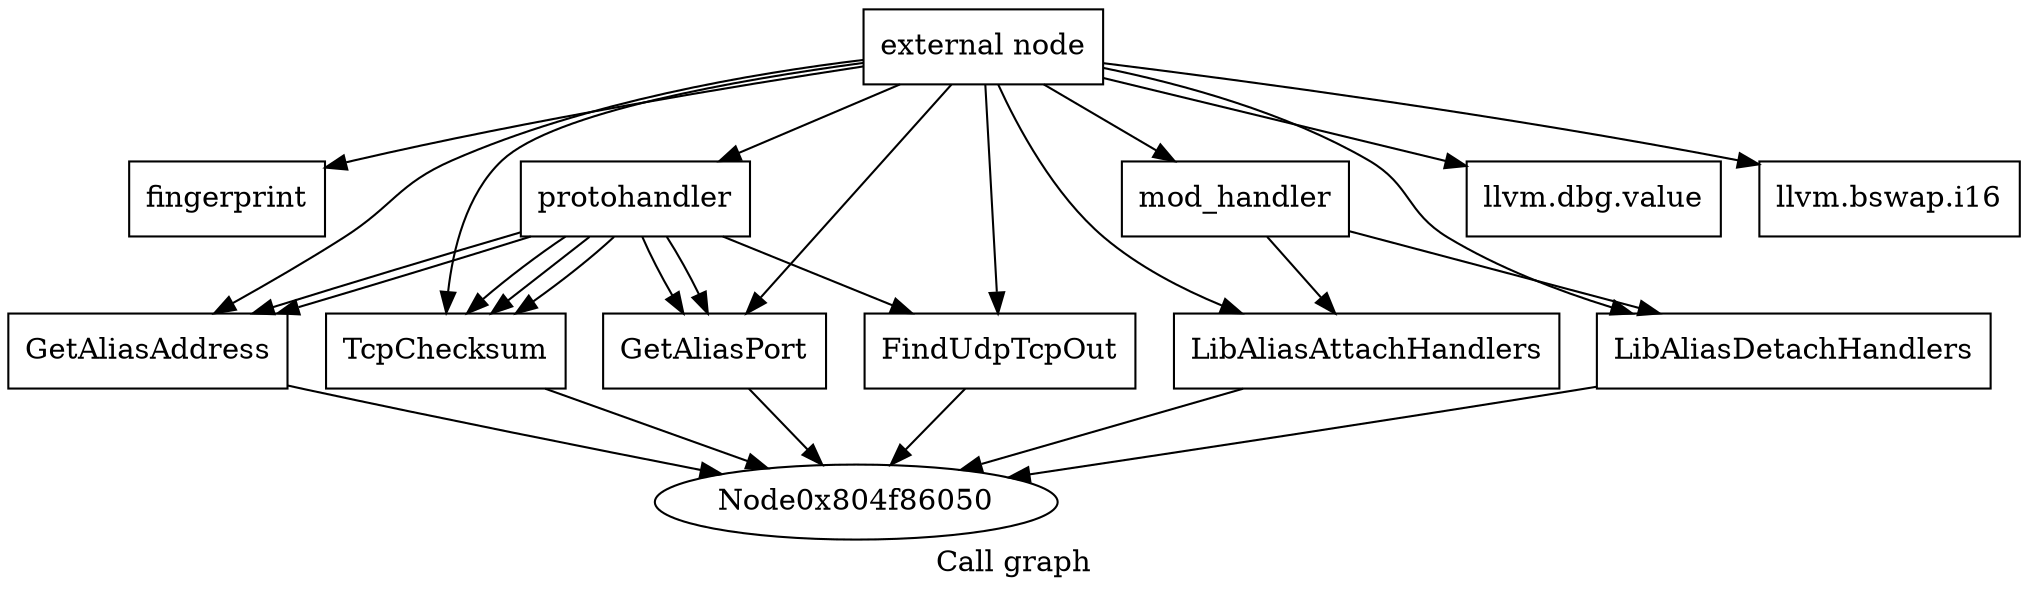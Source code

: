 digraph "Call graph" {
	label="Call graph";

	Node0x804f86020 [shape=record,label="{external node}"];
	Node0x804f86020 -> Node0x804f860b0;
	Node0x804f86020 -> Node0x804f86110;
	Node0x804f86020 -> Node0x804f862f0;
	Node0x804f86020 -> Node0x804f86350;
	Node0x804f86020 -> Node0x804f86170;
	Node0x804f86020 -> Node0x804f861d0;
	Node0x804f86020 -> Node0x804f86230;
	Node0x804f86020 -> Node0x804f86290;
	Node0x804f86020 -> Node0x804f863b0;
	Node0x804f86020 -> Node0x804f86410;
	Node0x804f86020 -> Node0x804f86470;
	Node0x804f860b0 [shape=record,label="{fingerprint}"];
	Node0x804f86110 [shape=record,label="{protohandler}"];
	Node0x804f86110 -> Node0x804f86170;
	Node0x804f86110 -> Node0x804f861d0;
	Node0x804f86110 -> Node0x804f86230;
	Node0x804f86110 -> Node0x804f861d0;
	Node0x804f86110 -> Node0x804f86290;
	Node0x804f86110 -> Node0x804f86170;
	Node0x804f86110 -> Node0x804f86230;
	Node0x804f86110 -> Node0x804f861d0;
	Node0x804f862f0 [shape=record,label="{llvm.dbg.value}"];
	Node0x804f86350 [shape=record,label="{llvm.bswap.i16}"];
	Node0x804f86170 [shape=record,label="{GetAliasAddress}"];
	Node0x804f86170 -> Node0x804f86050;
	Node0x804f861d0 [shape=record,label="{TcpChecksum}"];
	Node0x804f861d0 -> Node0x804f86050;
	Node0x804f86230 [shape=record,label="{GetAliasPort}"];
	Node0x804f86230 -> Node0x804f86050;
	Node0x804f86290 [shape=record,label="{FindUdpTcpOut}"];
	Node0x804f86290 -> Node0x804f86050;
	Node0x804f863b0 [shape=record,label="{mod_handler}"];
	Node0x804f863b0 -> Node0x804f86410;
	Node0x804f863b0 -> Node0x804f86470;
	Node0x804f86410 [shape=record,label="{LibAliasAttachHandlers}"];
	Node0x804f86410 -> Node0x804f86050;
	Node0x804f86470 [shape=record,label="{LibAliasDetachHandlers}"];
	Node0x804f86470 -> Node0x804f86050;
}
